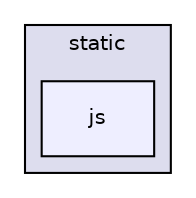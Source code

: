 digraph "/home/unko/code/maturitni-projekt/web-client/static/js" {
  compound=true
  node [ fontsize="10", fontname="Helvetica"];
  edge [ labelfontsize="10", labelfontname="Helvetica"];
  subgraph clusterdir_d8f381a0b77e017d7215fb6cbc9ce255 {
    graph [ bgcolor="#ddddee", pencolor="black", label="static" fontname="Helvetica", fontsize="10", URL="dir_d8f381a0b77e017d7215fb6cbc9ce255.html"]
  dir_073688f57d2d132e7b60ebe3741ad61a [shape=box, label="js", style="filled", fillcolor="#eeeeff", pencolor="black", URL="dir_073688f57d2d132e7b60ebe3741ad61a.html"];
  }
}

